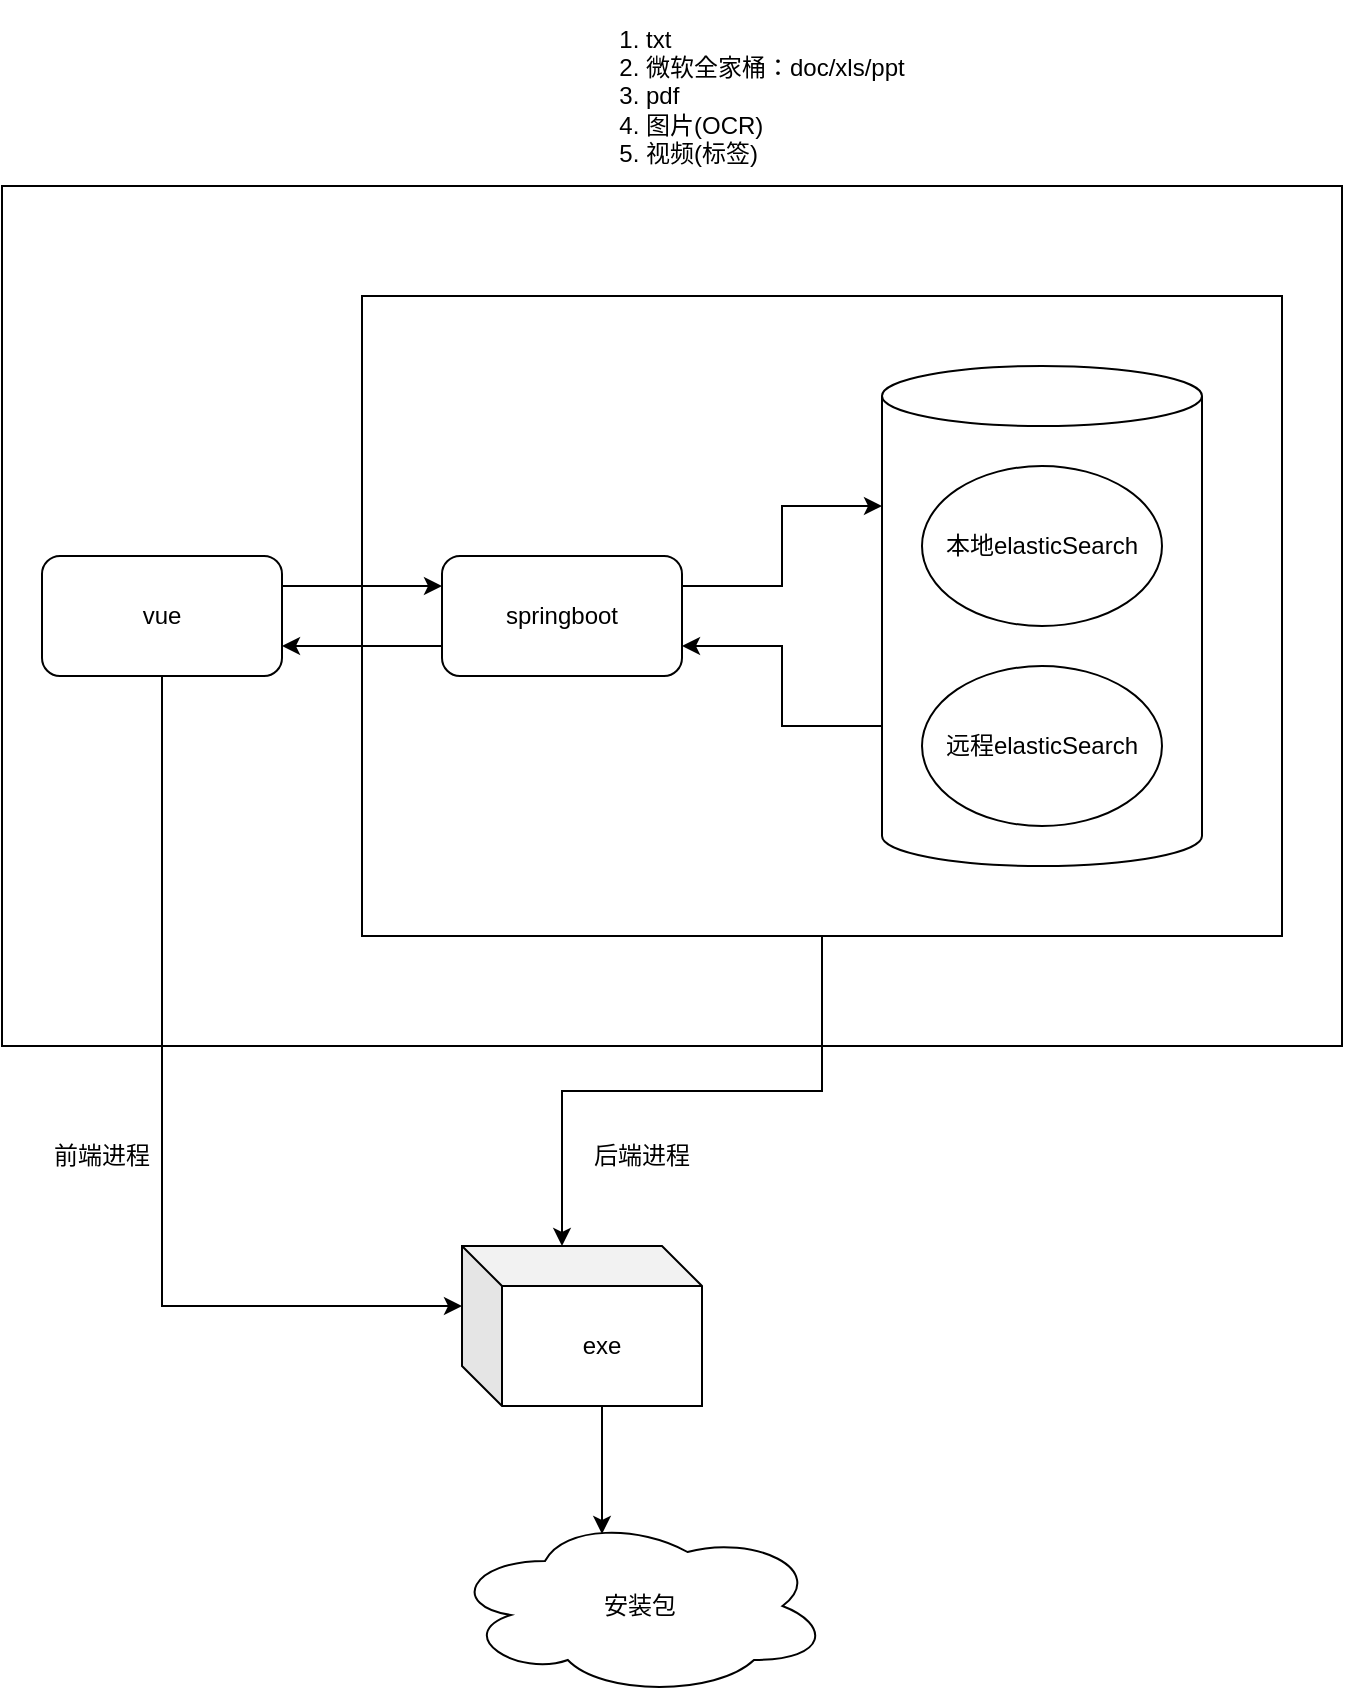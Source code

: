 <mxfile version="20.2.3" type="device"><diagram id="evVhTFvQ_3JuS2Yi0sbl" name="第 1 页"><mxGraphModel dx="1422" dy="865" grid="1" gridSize="10" guides="1" tooltips="1" connect="1" arrows="1" fold="1" page="1" pageScale="1" pageWidth="1200" pageHeight="1920" math="0" shadow="0"><root><mxCell id="0"/><mxCell id="1" parent="0"/><mxCell id="TBy0n7D14xaRTo1yEO8O-9" value="" style="rounded=0;whiteSpace=wrap;html=1;" parent="1" vertex="1"><mxGeometry x="310" y="190" width="670" height="430" as="geometry"/></mxCell><mxCell id="TBy0n7D14xaRTo1yEO8O-19" style="edgeStyle=orthogonalEdgeStyle;rounded=0;orthogonalLoop=1;jettySize=auto;html=1;exitX=0.5;exitY=1;exitDx=0;exitDy=0;entryX=0;entryY=0;entryDx=50;entryDy=0;entryPerimeter=0;startArrow=none;startFill=0;endArrow=classic;endFill=1;" parent="1" source="TBy0n7D14xaRTo1yEO8O-7" target="TBy0n7D14xaRTo1yEO8O-17" edge="1"><mxGeometry relative="1" as="geometry"/></mxCell><mxCell id="TBy0n7D14xaRTo1yEO8O-7" value="" style="rounded=0;whiteSpace=wrap;html=1;" parent="1" vertex="1"><mxGeometry x="490" y="245" width="460" height="320" as="geometry"/></mxCell><mxCell id="TBy0n7D14xaRTo1yEO8O-5" value="" style="shape=cylinder3;whiteSpace=wrap;html=1;boundedLbl=1;backgroundOutline=1;size=15;" parent="1" vertex="1"><mxGeometry x="750" y="280" width="160" height="250" as="geometry"/></mxCell><mxCell id="TBy0n7D14xaRTo1yEO8O-10" style="edgeStyle=orthogonalEdgeStyle;rounded=0;orthogonalLoop=1;jettySize=auto;html=1;exitX=1;exitY=0.25;exitDx=0;exitDy=0;entryX=0;entryY=0.25;entryDx=0;entryDy=0;" parent="1" source="TBy0n7D14xaRTo1yEO8O-2" target="TBy0n7D14xaRTo1yEO8O-3" edge="1"><mxGeometry relative="1" as="geometry"/></mxCell><mxCell id="TBy0n7D14xaRTo1yEO8O-18" style="edgeStyle=orthogonalEdgeStyle;rounded=0;orthogonalLoop=1;jettySize=auto;html=1;exitX=0.5;exitY=1;exitDx=0;exitDy=0;entryX=0;entryY=0;entryDx=0;entryDy=30;entryPerimeter=0;startArrow=none;startFill=0;endArrow=classic;endFill=1;" parent="1" source="TBy0n7D14xaRTo1yEO8O-2" target="TBy0n7D14xaRTo1yEO8O-17" edge="1"><mxGeometry relative="1" as="geometry"/></mxCell><mxCell id="TBy0n7D14xaRTo1yEO8O-2" value="vue" style="rounded=1;whiteSpace=wrap;html=1;" parent="1" vertex="1"><mxGeometry x="330" y="375" width="120" height="60" as="geometry"/></mxCell><mxCell id="TBy0n7D14xaRTo1yEO8O-11" style="edgeStyle=orthogonalEdgeStyle;rounded=0;orthogonalLoop=1;jettySize=auto;html=1;exitX=0;exitY=0.75;exitDx=0;exitDy=0;entryX=1;entryY=0.75;entryDx=0;entryDy=0;" parent="1" source="TBy0n7D14xaRTo1yEO8O-3" target="TBy0n7D14xaRTo1yEO8O-2" edge="1"><mxGeometry relative="1" as="geometry"/></mxCell><mxCell id="TBy0n7D14xaRTo1yEO8O-12" style="edgeStyle=orthogonalEdgeStyle;rounded=0;orthogonalLoop=1;jettySize=auto;html=1;exitX=1;exitY=0.25;exitDx=0;exitDy=0;entryX=0;entryY=0;entryDx=0;entryDy=70;entryPerimeter=0;" parent="1" source="TBy0n7D14xaRTo1yEO8O-3" target="TBy0n7D14xaRTo1yEO8O-5" edge="1"><mxGeometry relative="1" as="geometry"/></mxCell><mxCell id="TBy0n7D14xaRTo1yEO8O-13" style="edgeStyle=orthogonalEdgeStyle;rounded=0;orthogonalLoop=1;jettySize=auto;html=1;exitX=1;exitY=0.75;exitDx=0;exitDy=0;entryX=0;entryY=0;entryDx=0;entryDy=180;entryPerimeter=0;startArrow=classic;startFill=1;endArrow=none;endFill=0;" parent="1" source="TBy0n7D14xaRTo1yEO8O-3" target="TBy0n7D14xaRTo1yEO8O-5" edge="1"><mxGeometry relative="1" as="geometry"/></mxCell><mxCell id="TBy0n7D14xaRTo1yEO8O-3" value="springboot" style="rounded=1;whiteSpace=wrap;html=1;" parent="1" vertex="1"><mxGeometry x="530" y="375" width="120" height="60" as="geometry"/></mxCell><mxCell id="TBy0n7D14xaRTo1yEO8O-4" value="本地elasticSearch" style="ellipse;whiteSpace=wrap;html=1;" parent="1" vertex="1"><mxGeometry x="770" y="330" width="120" height="80" as="geometry"/></mxCell><mxCell id="TBy0n7D14xaRTo1yEO8O-6" value="远程elasticSearch" style="ellipse;whiteSpace=wrap;html=1;" parent="1" vertex="1"><mxGeometry x="770" y="430" width="120" height="80" as="geometry"/></mxCell><mxCell id="TBy0n7D14xaRTo1yEO8O-27" style="edgeStyle=orthogonalEdgeStyle;rounded=0;orthogonalLoop=1;jettySize=auto;html=1;exitX=0;exitY=0;exitDx=70;exitDy=80;exitPerimeter=0;entryX=0.4;entryY=0.1;entryDx=0;entryDy=0;entryPerimeter=0;startArrow=none;startFill=0;endArrow=classic;endFill=1;" parent="1" source="TBy0n7D14xaRTo1yEO8O-17" target="TBy0n7D14xaRTo1yEO8O-22" edge="1"><mxGeometry relative="1" as="geometry"/></mxCell><mxCell id="TBy0n7D14xaRTo1yEO8O-17" value="exe" style="shape=cube;whiteSpace=wrap;html=1;boundedLbl=1;backgroundOutline=1;darkOpacity=0.05;darkOpacity2=0.1;" parent="1" vertex="1"><mxGeometry x="540" y="720" width="120" height="80" as="geometry"/></mxCell><mxCell id="TBy0n7D14xaRTo1yEO8O-20" value="前端进程" style="text;html=1;strokeColor=none;fillColor=none;align=center;verticalAlign=middle;whiteSpace=wrap;rounded=0;" parent="1" vertex="1"><mxGeometry x="330" y="660" width="60" height="30" as="geometry"/></mxCell><mxCell id="TBy0n7D14xaRTo1yEO8O-21" value="后端进程" style="text;html=1;strokeColor=none;fillColor=none;align=center;verticalAlign=middle;whiteSpace=wrap;rounded=0;" parent="1" vertex="1"><mxGeometry x="600" y="660" width="60" height="30" as="geometry"/></mxCell><mxCell id="TBy0n7D14xaRTo1yEO8O-22" value="安装包" style="ellipse;shape=cloud;whiteSpace=wrap;html=1;" parent="1" vertex="1"><mxGeometry x="534" y="855" width="190" height="90" as="geometry"/></mxCell><mxCell id="ZQ1wb-av6kpk0IxjGIlY-1" value="&lt;ol&gt;&lt;li&gt;txt&lt;/li&gt;&lt;li&gt;微软全家桶：doc/xls/ppt&lt;/li&gt;&lt;li&gt;pdf&lt;/li&gt;&lt;li&gt;&lt;span style=&quot;background-color: initial;&quot;&gt;图片(OCR)&lt;/span&gt;&lt;/li&gt;&lt;li&gt;视频(标签)&lt;/li&gt;&lt;/ol&gt;" style="text;html=1;strokeColor=none;fillColor=none;align=left;verticalAlign=middle;whiteSpace=wrap;rounded=0;" vertex="1" parent="1"><mxGeometry x="590" y="110" width="190" height="70" as="geometry"/></mxCell></root></mxGraphModel></diagram></mxfile>